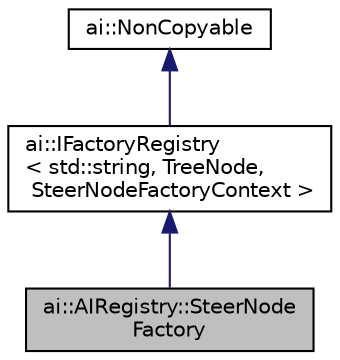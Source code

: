 digraph "ai::AIRegistry::SteerNodeFactory"
{
  edge [fontname="Helvetica",fontsize="10",labelfontname="Helvetica",labelfontsize="10"];
  node [fontname="Helvetica",fontsize="10",shape=record];
  Node1 [label="ai::AIRegistry::SteerNode\lFactory",height=0.2,width=0.4,color="black", fillcolor="grey75", style="filled", fontcolor="black"];
  Node2 -> Node1 [dir="back",color="midnightblue",fontsize="10",style="solid",fontname="Helvetica"];
  Node2 [label="ai::IFactoryRegistry\l\< std::string, TreeNode,\l SteerNodeFactoryContext \>",height=0.2,width=0.4,color="black", fillcolor="white", style="filled",URL="$classai_1_1IFactoryRegistry.html"];
  Node3 -> Node2 [dir="back",color="midnightblue",fontsize="10",style="solid",fontname="Helvetica"];
  Node3 [label="ai::NonCopyable",height=0.2,width=0.4,color="black", fillcolor="white", style="filled",URL="$classai_1_1NonCopyable.html"];
}
